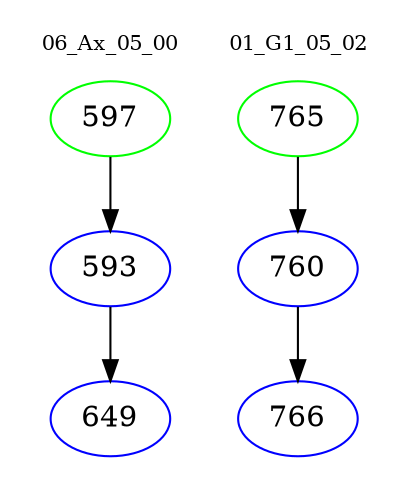 digraph{
subgraph cluster_0 {
color = white
label = "06_Ax_05_00";
fontsize=10;
T0_597 [label="597", color="green"]
T0_597 -> T0_593 [color="black"]
T0_593 [label="593", color="blue"]
T0_593 -> T0_649 [color="black"]
T0_649 [label="649", color="blue"]
}
subgraph cluster_1 {
color = white
label = "01_G1_05_02";
fontsize=10;
T1_765 [label="765", color="green"]
T1_765 -> T1_760 [color="black"]
T1_760 [label="760", color="blue"]
T1_760 -> T1_766 [color="black"]
T1_766 [label="766", color="blue"]
}
}
